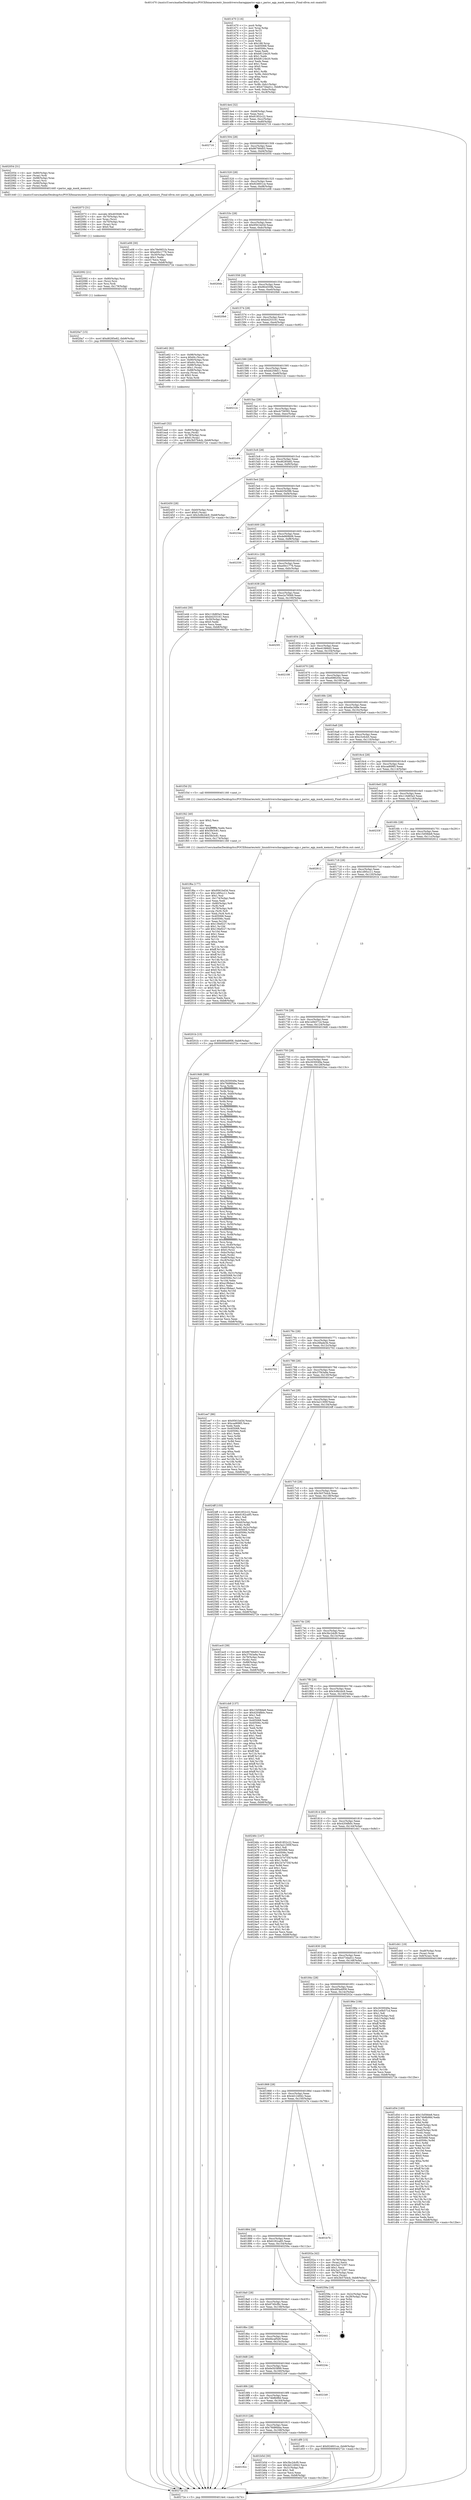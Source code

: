 digraph "0x401470" {
  label = "0x401470 (/mnt/c/Users/mathe/Desktop/tcc/POCII/binaries/extr_linuxdriverscharagpparisc-agp.c_parisc_agp_mask_memory_Final-ollvm.out::main(0))"
  labelloc = "t"
  node[shape=record]

  Entry [label="",width=0.3,height=0.3,shape=circle,fillcolor=black,style=filled]
  "0x4014e4" [label="{
     0x4014e4 [32]\l
     | [instrs]\l
     &nbsp;&nbsp;0x4014e4 \<+6\>: mov -0xb8(%rbp),%eax\l
     &nbsp;&nbsp;0x4014ea \<+2\>: mov %eax,%ecx\l
     &nbsp;&nbsp;0x4014ec \<+6\>: sub $0x81852c22,%ecx\l
     &nbsp;&nbsp;0x4014f2 \<+6\>: mov %eax,-0xcc(%rbp)\l
     &nbsp;&nbsp;0x4014f8 \<+6\>: mov %ecx,-0xd0(%rbp)\l
     &nbsp;&nbsp;0x4014fe \<+6\>: je 0000000000402716 \<main+0x12a6\>\l
  }"]
  "0x402716" [label="{
     0x402716\l
  }", style=dashed]
  "0x401504" [label="{
     0x401504 [28]\l
     | [instrs]\l
     &nbsp;&nbsp;0x401504 \<+5\>: jmp 0000000000401509 \<main+0x99\>\l
     &nbsp;&nbsp;0x401509 \<+6\>: mov -0xcc(%rbp),%eax\l
     &nbsp;&nbsp;0x40150f \<+5\>: sub $0x86766d03,%eax\l
     &nbsp;&nbsp;0x401514 \<+6\>: mov %eax,-0xd4(%rbp)\l
     &nbsp;&nbsp;0x40151a \<+6\>: je 0000000000402054 \<main+0xbe4\>\l
  }"]
  Exit [label="",width=0.3,height=0.3,shape=circle,fillcolor=black,style=filled,peripheries=2]
  "0x402054" [label="{
     0x402054 [31]\l
     | [instrs]\l
     &nbsp;&nbsp;0x402054 \<+4\>: mov -0x80(%rbp),%rax\l
     &nbsp;&nbsp;0x402058 \<+3\>: mov (%rax),%rdi\l
     &nbsp;&nbsp;0x40205b \<+7\>: mov -0x98(%rbp),%rax\l
     &nbsp;&nbsp;0x402062 \<+3\>: mov (%rax),%rsi\l
     &nbsp;&nbsp;0x402065 \<+7\>: mov -0x90(%rbp),%rax\l
     &nbsp;&nbsp;0x40206c \<+2\>: mov (%rax),%edx\l
     &nbsp;&nbsp;0x40206e \<+5\>: call 0000000000401440 \<parisc_agp_mask_memory\>\l
     | [calls]\l
     &nbsp;&nbsp;0x401440 \{1\} (/mnt/c/Users/mathe/Desktop/tcc/POCII/binaries/extr_linuxdriverscharagpparisc-agp.c_parisc_agp_mask_memory_Final-ollvm.out::parisc_agp_mask_memory)\l
  }"]
  "0x401520" [label="{
     0x401520 [28]\l
     | [instrs]\l
     &nbsp;&nbsp;0x401520 \<+5\>: jmp 0000000000401525 \<main+0xb5\>\l
     &nbsp;&nbsp;0x401525 \<+6\>: mov -0xcc(%rbp),%eax\l
     &nbsp;&nbsp;0x40152b \<+5\>: sub $0x924601ce,%eax\l
     &nbsp;&nbsp;0x401530 \<+6\>: mov %eax,-0xd8(%rbp)\l
     &nbsp;&nbsp;0x401536 \<+6\>: je 0000000000401e08 \<main+0x998\>\l
  }"]
  "0x4020a7" [label="{
     0x4020a7 [15]\l
     | [instrs]\l
     &nbsp;&nbsp;0x4020a7 \<+10\>: movl $0xd6285e82,-0xb8(%rbp)\l
     &nbsp;&nbsp;0x4020b1 \<+5\>: jmp 000000000040272e \<main+0x12be\>\l
  }"]
  "0x401e08" [label="{
     0x401e08 [30]\l
     | [instrs]\l
     &nbsp;&nbsp;0x401e08 \<+5\>: mov $0x78e0651b,%eax\l
     &nbsp;&nbsp;0x401e0d \<+5\>: mov $0xe00c1776,%ecx\l
     &nbsp;&nbsp;0x401e12 \<+3\>: mov -0x30(%rbp),%edx\l
     &nbsp;&nbsp;0x401e15 \<+3\>: cmp $0x1,%edx\l
     &nbsp;&nbsp;0x401e18 \<+3\>: cmovl %ecx,%eax\l
     &nbsp;&nbsp;0x401e1b \<+6\>: mov %eax,-0xb8(%rbp)\l
     &nbsp;&nbsp;0x401e21 \<+5\>: jmp 000000000040272e \<main+0x12be\>\l
  }"]
  "0x40153c" [label="{
     0x40153c [28]\l
     | [instrs]\l
     &nbsp;&nbsp;0x40153c \<+5\>: jmp 0000000000401541 \<main+0xd1\>\l
     &nbsp;&nbsp;0x401541 \<+6\>: mov -0xcc(%rbp),%eax\l
     &nbsp;&nbsp;0x401547 \<+5\>: sub $0x9561bd3d,%eax\l
     &nbsp;&nbsp;0x40154c \<+6\>: mov %eax,-0xdc(%rbp)\l
     &nbsp;&nbsp;0x401552 \<+6\>: je 000000000040264b \<main+0x11db\>\l
  }"]
  "0x402092" [label="{
     0x402092 [21]\l
     | [instrs]\l
     &nbsp;&nbsp;0x402092 \<+4\>: mov -0x80(%rbp),%rsi\l
     &nbsp;&nbsp;0x402096 \<+3\>: mov (%rsi),%rsi\l
     &nbsp;&nbsp;0x402099 \<+3\>: mov %rsi,%rdi\l
     &nbsp;&nbsp;0x40209c \<+6\>: mov %eax,-0x178(%rbp)\l
     &nbsp;&nbsp;0x4020a2 \<+5\>: call 0000000000401030 \<free@plt\>\l
     | [calls]\l
     &nbsp;&nbsp;0x401030 \{1\} (unknown)\l
  }"]
  "0x40264b" [label="{
     0x40264b\l
  }", style=dashed]
  "0x401558" [label="{
     0x401558 [28]\l
     | [instrs]\l
     &nbsp;&nbsp;0x401558 \<+5\>: jmp 000000000040155d \<main+0xed\>\l
     &nbsp;&nbsp;0x40155d \<+6\>: mov -0xcc(%rbp),%eax\l
     &nbsp;&nbsp;0x401563 \<+5\>: sub $0x9fcb559b,%eax\l
     &nbsp;&nbsp;0x401568 \<+6\>: mov %eax,-0xe0(%rbp)\l
     &nbsp;&nbsp;0x40156e \<+6\>: je 00000000004020b6 \<main+0xc46\>\l
  }"]
  "0x402073" [label="{
     0x402073 [31]\l
     | [instrs]\l
     &nbsp;&nbsp;0x402073 \<+10\>: movabs $0x4030d6,%rdi\l
     &nbsp;&nbsp;0x40207d \<+4\>: mov -0x70(%rbp),%rsi\l
     &nbsp;&nbsp;0x402081 \<+3\>: mov %rax,(%rsi)\l
     &nbsp;&nbsp;0x402084 \<+4\>: mov -0x70(%rbp),%rax\l
     &nbsp;&nbsp;0x402088 \<+3\>: mov (%rax),%rsi\l
     &nbsp;&nbsp;0x40208b \<+2\>: mov $0x0,%al\l
     &nbsp;&nbsp;0x40208d \<+5\>: call 0000000000401040 \<printf@plt\>\l
     | [calls]\l
     &nbsp;&nbsp;0x401040 \{1\} (unknown)\l
  }"]
  "0x4020b6" [label="{
     0x4020b6\l
  }", style=dashed]
  "0x401574" [label="{
     0x401574 [28]\l
     | [instrs]\l
     &nbsp;&nbsp;0x401574 \<+5\>: jmp 0000000000401579 \<main+0x109\>\l
     &nbsp;&nbsp;0x401579 \<+6\>: mov -0xcc(%rbp),%eax\l
     &nbsp;&nbsp;0x40157f \<+5\>: sub $0xb4253161,%eax\l
     &nbsp;&nbsp;0x401584 \<+6\>: mov %eax,-0xe4(%rbp)\l
     &nbsp;&nbsp;0x40158a \<+6\>: je 0000000000401e62 \<main+0x9f2\>\l
  }"]
  "0x401f6a" [label="{
     0x401f6a [177]\l
     | [instrs]\l
     &nbsp;&nbsp;0x401f6a \<+5\>: mov $0x9561bd3d,%ecx\l
     &nbsp;&nbsp;0x401f6f \<+5\>: mov $0x1d95cc11,%edx\l
     &nbsp;&nbsp;0x401f74 \<+3\>: mov $0x1,%sil\l
     &nbsp;&nbsp;0x401f77 \<+6\>: mov -0x174(%rbp),%edi\l
     &nbsp;&nbsp;0x401f7d \<+3\>: imul %eax,%edi\l
     &nbsp;&nbsp;0x401f80 \<+4\>: mov -0x80(%rbp),%r8\l
     &nbsp;&nbsp;0x401f84 \<+3\>: mov (%r8),%r8\l
     &nbsp;&nbsp;0x401f87 \<+4\>: mov -0x78(%rbp),%r9\l
     &nbsp;&nbsp;0x401f8b \<+3\>: movslq (%r9),%r9\l
     &nbsp;&nbsp;0x401f8e \<+4\>: mov %edi,(%r8,%r9,4)\l
     &nbsp;&nbsp;0x401f92 \<+7\>: mov 0x405068,%eax\l
     &nbsp;&nbsp;0x401f99 \<+7\>: mov 0x40506c,%edi\l
     &nbsp;&nbsp;0x401fa0 \<+3\>: mov %eax,%r10d\l
     &nbsp;&nbsp;0x401fa3 \<+7\>: sub $0x136ef227,%r10d\l
     &nbsp;&nbsp;0x401faa \<+4\>: sub $0x1,%r10d\l
     &nbsp;&nbsp;0x401fae \<+7\>: add $0x136ef227,%r10d\l
     &nbsp;&nbsp;0x401fb5 \<+4\>: imul %r10d,%eax\l
     &nbsp;&nbsp;0x401fb9 \<+3\>: and $0x1,%eax\l
     &nbsp;&nbsp;0x401fbc \<+3\>: cmp $0x0,%eax\l
     &nbsp;&nbsp;0x401fbf \<+4\>: sete %r11b\l
     &nbsp;&nbsp;0x401fc3 \<+3\>: cmp $0xa,%edi\l
     &nbsp;&nbsp;0x401fc6 \<+3\>: setl %bl\l
     &nbsp;&nbsp;0x401fc9 \<+3\>: mov %r11b,%r14b\l
     &nbsp;&nbsp;0x401fcc \<+4\>: xor $0xff,%r14b\l
     &nbsp;&nbsp;0x401fd0 \<+3\>: mov %bl,%r15b\l
     &nbsp;&nbsp;0x401fd3 \<+4\>: xor $0xff,%r15b\l
     &nbsp;&nbsp;0x401fd7 \<+4\>: xor $0x0,%sil\l
     &nbsp;&nbsp;0x401fdb \<+3\>: mov %r14b,%r12b\l
     &nbsp;&nbsp;0x401fde \<+4\>: and $0x0,%r12b\l
     &nbsp;&nbsp;0x401fe2 \<+3\>: and %sil,%r11b\l
     &nbsp;&nbsp;0x401fe5 \<+3\>: mov %r15b,%r13b\l
     &nbsp;&nbsp;0x401fe8 \<+4\>: and $0x0,%r13b\l
     &nbsp;&nbsp;0x401fec \<+3\>: and %sil,%bl\l
     &nbsp;&nbsp;0x401fef \<+3\>: or %r11b,%r12b\l
     &nbsp;&nbsp;0x401ff2 \<+3\>: or %bl,%r13b\l
     &nbsp;&nbsp;0x401ff5 \<+3\>: xor %r13b,%r12b\l
     &nbsp;&nbsp;0x401ff8 \<+3\>: or %r15b,%r14b\l
     &nbsp;&nbsp;0x401ffb \<+4\>: xor $0xff,%r14b\l
     &nbsp;&nbsp;0x401fff \<+4\>: or $0x0,%sil\l
     &nbsp;&nbsp;0x402003 \<+3\>: and %sil,%r14b\l
     &nbsp;&nbsp;0x402006 \<+3\>: or %r14b,%r12b\l
     &nbsp;&nbsp;0x402009 \<+4\>: test $0x1,%r12b\l
     &nbsp;&nbsp;0x40200d \<+3\>: cmovne %edx,%ecx\l
     &nbsp;&nbsp;0x402010 \<+6\>: mov %ecx,-0xb8(%rbp)\l
     &nbsp;&nbsp;0x402016 \<+5\>: jmp 000000000040272e \<main+0x12be\>\l
  }"]
  "0x401e62" [label="{
     0x401e62 [62]\l
     | [instrs]\l
     &nbsp;&nbsp;0x401e62 \<+7\>: mov -0x98(%rbp),%rax\l
     &nbsp;&nbsp;0x401e69 \<+7\>: movq $0x64,(%rax)\l
     &nbsp;&nbsp;0x401e70 \<+7\>: mov -0x90(%rbp),%rax\l
     &nbsp;&nbsp;0x401e77 \<+6\>: movl $0x64,(%rax)\l
     &nbsp;&nbsp;0x401e7d \<+7\>: mov -0x88(%rbp),%rax\l
     &nbsp;&nbsp;0x401e84 \<+6\>: movl $0x1,(%rax)\l
     &nbsp;&nbsp;0x401e8a \<+7\>: mov -0x88(%rbp),%rax\l
     &nbsp;&nbsp;0x401e91 \<+3\>: movslq (%rax),%rax\l
     &nbsp;&nbsp;0x401e94 \<+4\>: shl $0x2,%rax\l
     &nbsp;&nbsp;0x401e98 \<+3\>: mov %rax,%rdi\l
     &nbsp;&nbsp;0x401e9b \<+5\>: call 0000000000401050 \<malloc@plt\>\l
     | [calls]\l
     &nbsp;&nbsp;0x401050 \{1\} (unknown)\l
  }"]
  "0x401590" [label="{
     0x401590 [28]\l
     | [instrs]\l
     &nbsp;&nbsp;0x401590 \<+5\>: jmp 0000000000401595 \<main+0x125\>\l
     &nbsp;&nbsp;0x401595 \<+6\>: mov -0xcc(%rbp),%eax\l
     &nbsp;&nbsp;0x40159b \<+5\>: sub $0xbb258d11,%eax\l
     &nbsp;&nbsp;0x4015a0 \<+6\>: mov %eax,-0xe8(%rbp)\l
     &nbsp;&nbsp;0x4015a6 \<+6\>: je 000000000040212c \<main+0xcbc\>\l
  }"]
  "0x401f42" [label="{
     0x401f42 [40]\l
     | [instrs]\l
     &nbsp;&nbsp;0x401f42 \<+5\>: mov $0x2,%ecx\l
     &nbsp;&nbsp;0x401f47 \<+1\>: cltd\l
     &nbsp;&nbsp;0x401f48 \<+2\>: idiv %ecx\l
     &nbsp;&nbsp;0x401f4a \<+6\>: imul $0xfffffffe,%edx,%ecx\l
     &nbsp;&nbsp;0x401f50 \<+6\>: add $0x5fe3c81,%ecx\l
     &nbsp;&nbsp;0x401f56 \<+3\>: add $0x1,%ecx\l
     &nbsp;&nbsp;0x401f59 \<+6\>: sub $0x5fe3c81,%ecx\l
     &nbsp;&nbsp;0x401f5f \<+6\>: mov %ecx,-0x174(%rbp)\l
     &nbsp;&nbsp;0x401f65 \<+5\>: call 0000000000401160 \<next_i\>\l
     | [calls]\l
     &nbsp;&nbsp;0x401160 \{1\} (/mnt/c/Users/mathe/Desktop/tcc/POCII/binaries/extr_linuxdriverscharagpparisc-agp.c_parisc_agp_mask_memory_Final-ollvm.out::next_i)\l
  }"]
  "0x40212c" [label="{
     0x40212c\l
  }", style=dashed]
  "0x4015ac" [label="{
     0x4015ac [28]\l
     | [instrs]\l
     &nbsp;&nbsp;0x4015ac \<+5\>: jmp 00000000004015b1 \<main+0x141\>\l
     &nbsp;&nbsp;0x4015b1 \<+6\>: mov -0xcc(%rbp),%eax\l
     &nbsp;&nbsp;0x4015b7 \<+5\>: sub $0xcb756592,%eax\l
     &nbsp;&nbsp;0x4015bc \<+6\>: mov %eax,-0xec(%rbp)\l
     &nbsp;&nbsp;0x4015c2 \<+6\>: je 0000000000401c04 \<main+0x794\>\l
  }"]
  "0x401ea0" [label="{
     0x401ea0 [32]\l
     | [instrs]\l
     &nbsp;&nbsp;0x401ea0 \<+4\>: mov -0x80(%rbp),%rdi\l
     &nbsp;&nbsp;0x401ea4 \<+3\>: mov %rax,(%rdi)\l
     &nbsp;&nbsp;0x401ea7 \<+4\>: mov -0x78(%rbp),%rax\l
     &nbsp;&nbsp;0x401eab \<+6\>: movl $0x0,(%rax)\l
     &nbsp;&nbsp;0x401eb1 \<+10\>: movl $0x3b57b4cb,-0xb8(%rbp)\l
     &nbsp;&nbsp;0x401ebb \<+5\>: jmp 000000000040272e \<main+0x12be\>\l
  }"]
  "0x401c04" [label="{
     0x401c04\l
  }", style=dashed]
  "0x4015c8" [label="{
     0x4015c8 [28]\l
     | [instrs]\l
     &nbsp;&nbsp;0x4015c8 \<+5\>: jmp 00000000004015cd \<main+0x15d\>\l
     &nbsp;&nbsp;0x4015cd \<+6\>: mov -0xcc(%rbp),%eax\l
     &nbsp;&nbsp;0x4015d3 \<+5\>: sub $0xd6285e82,%eax\l
     &nbsp;&nbsp;0x4015d8 \<+6\>: mov %eax,-0xf0(%rbp)\l
     &nbsp;&nbsp;0x4015de \<+6\>: je 0000000000402450 \<main+0xfe0\>\l
  }"]
  "0x401d54" [label="{
     0x401d54 [165]\l
     | [instrs]\l
     &nbsp;&nbsp;0x401d54 \<+5\>: mov $0x15d58de8,%ecx\l
     &nbsp;&nbsp;0x401d59 \<+5\>: mov $0x74b8b98d,%edx\l
     &nbsp;&nbsp;0x401d5e \<+3\>: mov $0x1,%sil\l
     &nbsp;&nbsp;0x401d61 \<+3\>: xor %r8d,%r8d\l
     &nbsp;&nbsp;0x401d64 \<+7\>: mov -0xa0(%rbp),%rdi\l
     &nbsp;&nbsp;0x401d6b \<+2\>: mov %eax,(%rdi)\l
     &nbsp;&nbsp;0x401d6d \<+7\>: mov -0xa0(%rbp),%rdi\l
     &nbsp;&nbsp;0x401d74 \<+2\>: mov (%rdi),%eax\l
     &nbsp;&nbsp;0x401d76 \<+3\>: mov %eax,-0x30(%rbp)\l
     &nbsp;&nbsp;0x401d79 \<+7\>: mov 0x405068,%eax\l
     &nbsp;&nbsp;0x401d80 \<+8\>: mov 0x40506c,%r9d\l
     &nbsp;&nbsp;0x401d88 \<+4\>: sub $0x1,%r8d\l
     &nbsp;&nbsp;0x401d8c \<+3\>: mov %eax,%r10d\l
     &nbsp;&nbsp;0x401d8f \<+3\>: add %r8d,%r10d\l
     &nbsp;&nbsp;0x401d92 \<+4\>: imul %r10d,%eax\l
     &nbsp;&nbsp;0x401d96 \<+3\>: and $0x1,%eax\l
     &nbsp;&nbsp;0x401d99 \<+3\>: cmp $0x0,%eax\l
     &nbsp;&nbsp;0x401d9c \<+4\>: sete %r11b\l
     &nbsp;&nbsp;0x401da0 \<+4\>: cmp $0xa,%r9d\l
     &nbsp;&nbsp;0x401da4 \<+3\>: setl %bl\l
     &nbsp;&nbsp;0x401da7 \<+3\>: mov %r11b,%r14b\l
     &nbsp;&nbsp;0x401daa \<+4\>: xor $0xff,%r14b\l
     &nbsp;&nbsp;0x401dae \<+3\>: mov %bl,%r15b\l
     &nbsp;&nbsp;0x401db1 \<+4\>: xor $0xff,%r15b\l
     &nbsp;&nbsp;0x401db5 \<+4\>: xor $0x1,%sil\l
     &nbsp;&nbsp;0x401db9 \<+3\>: mov %r14b,%r12b\l
     &nbsp;&nbsp;0x401dbc \<+4\>: and $0xff,%r12b\l
     &nbsp;&nbsp;0x401dc0 \<+3\>: and %sil,%r11b\l
     &nbsp;&nbsp;0x401dc3 \<+3\>: mov %r15b,%r13b\l
     &nbsp;&nbsp;0x401dc6 \<+4\>: and $0xff,%r13b\l
     &nbsp;&nbsp;0x401dca \<+3\>: and %sil,%bl\l
     &nbsp;&nbsp;0x401dcd \<+3\>: or %r11b,%r12b\l
     &nbsp;&nbsp;0x401dd0 \<+3\>: or %bl,%r13b\l
     &nbsp;&nbsp;0x401dd3 \<+3\>: xor %r13b,%r12b\l
     &nbsp;&nbsp;0x401dd6 \<+3\>: or %r15b,%r14b\l
     &nbsp;&nbsp;0x401dd9 \<+4\>: xor $0xff,%r14b\l
     &nbsp;&nbsp;0x401ddd \<+4\>: or $0x1,%sil\l
     &nbsp;&nbsp;0x401de1 \<+3\>: and %sil,%r14b\l
     &nbsp;&nbsp;0x401de4 \<+3\>: or %r14b,%r12b\l
     &nbsp;&nbsp;0x401de7 \<+4\>: test $0x1,%r12b\l
     &nbsp;&nbsp;0x401deb \<+3\>: cmovne %edx,%ecx\l
     &nbsp;&nbsp;0x401dee \<+6\>: mov %ecx,-0xb8(%rbp)\l
     &nbsp;&nbsp;0x401df4 \<+5\>: jmp 000000000040272e \<main+0x12be\>\l
  }"]
  "0x402450" [label="{
     0x402450 [28]\l
     | [instrs]\l
     &nbsp;&nbsp;0x402450 \<+7\>: mov -0xb0(%rbp),%rax\l
     &nbsp;&nbsp;0x402457 \<+6\>: movl $0x0,(%rax)\l
     &nbsp;&nbsp;0x40245d \<+10\>: movl $0x3c8b2dc9,-0xb8(%rbp)\l
     &nbsp;&nbsp;0x402467 \<+5\>: jmp 000000000040272e \<main+0x12be\>\l
  }"]
  "0x4015e4" [label="{
     0x4015e4 [28]\l
     | [instrs]\l
     &nbsp;&nbsp;0x4015e4 \<+5\>: jmp 00000000004015e9 \<main+0x179\>\l
     &nbsp;&nbsp;0x4015e9 \<+6\>: mov -0xcc(%rbp),%eax\l
     &nbsp;&nbsp;0x4015ef \<+5\>: sub $0xdd25b596,%eax\l
     &nbsp;&nbsp;0x4015f4 \<+6\>: mov %eax,-0xf4(%rbp)\l
     &nbsp;&nbsp;0x4015fa \<+6\>: je 000000000040234e \<main+0xede\>\l
  }"]
  "0x40192c" [label="{
     0x40192c\l
  }", style=dashed]
  "0x40234e" [label="{
     0x40234e\l
  }", style=dashed]
  "0x401600" [label="{
     0x401600 [28]\l
     | [instrs]\l
     &nbsp;&nbsp;0x401600 \<+5\>: jmp 0000000000401605 \<main+0x195\>\l
     &nbsp;&nbsp;0x401605 \<+6\>: mov -0xcc(%rbp),%eax\l
     &nbsp;&nbsp;0x40160b \<+5\>: sub $0xde869b06,%eax\l
     &nbsp;&nbsp;0x401610 \<+6\>: mov %eax,-0xf8(%rbp)\l
     &nbsp;&nbsp;0x401616 \<+6\>: je 0000000000402330 \<main+0xec0\>\l
  }"]
  "0x401b5d" [label="{
     0x401b5d [30]\l
     | [instrs]\l
     &nbsp;&nbsp;0x401b5d \<+5\>: mov $0x3bc2dcf0,%eax\l
     &nbsp;&nbsp;0x401b62 \<+5\>: mov $0x4d124942,%ecx\l
     &nbsp;&nbsp;0x401b67 \<+3\>: mov -0x31(%rbp),%dl\l
     &nbsp;&nbsp;0x401b6a \<+3\>: test $0x1,%dl\l
     &nbsp;&nbsp;0x401b6d \<+3\>: cmovne %ecx,%eax\l
     &nbsp;&nbsp;0x401b70 \<+6\>: mov %eax,-0xb8(%rbp)\l
     &nbsp;&nbsp;0x401b76 \<+5\>: jmp 000000000040272e \<main+0x12be\>\l
  }"]
  "0x402330" [label="{
     0x402330\l
  }", style=dashed]
  "0x40161c" [label="{
     0x40161c [28]\l
     | [instrs]\l
     &nbsp;&nbsp;0x40161c \<+5\>: jmp 0000000000401621 \<main+0x1b1\>\l
     &nbsp;&nbsp;0x401621 \<+6\>: mov -0xcc(%rbp),%eax\l
     &nbsp;&nbsp;0x401627 \<+5\>: sub $0xe00c1776,%eax\l
     &nbsp;&nbsp;0x40162c \<+6\>: mov %eax,-0xfc(%rbp)\l
     &nbsp;&nbsp;0x401632 \<+6\>: je 0000000000401e44 \<main+0x9d4\>\l
  }"]
  "0x401910" [label="{
     0x401910 [28]\l
     | [instrs]\l
     &nbsp;&nbsp;0x401910 \<+5\>: jmp 0000000000401915 \<main+0x4a5\>\l
     &nbsp;&nbsp;0x401915 \<+6\>: mov -0xcc(%rbp),%eax\l
     &nbsp;&nbsp;0x40191b \<+5\>: sub $0x78d86bba,%eax\l
     &nbsp;&nbsp;0x401920 \<+6\>: mov %eax,-0x168(%rbp)\l
     &nbsp;&nbsp;0x401926 \<+6\>: je 0000000000401b5d \<main+0x6ed\>\l
  }"]
  "0x401e44" [label="{
     0x401e44 [30]\l
     | [instrs]\l
     &nbsp;&nbsp;0x401e44 \<+5\>: mov $0x116d65a3,%eax\l
     &nbsp;&nbsp;0x401e49 \<+5\>: mov $0xb4253161,%ecx\l
     &nbsp;&nbsp;0x401e4e \<+3\>: mov -0x30(%rbp),%edx\l
     &nbsp;&nbsp;0x401e51 \<+3\>: cmp $0x0,%edx\l
     &nbsp;&nbsp;0x401e54 \<+3\>: cmove %ecx,%eax\l
     &nbsp;&nbsp;0x401e57 \<+6\>: mov %eax,-0xb8(%rbp)\l
     &nbsp;&nbsp;0x401e5d \<+5\>: jmp 000000000040272e \<main+0x12be\>\l
  }"]
  "0x401638" [label="{
     0x401638 [28]\l
     | [instrs]\l
     &nbsp;&nbsp;0x401638 \<+5\>: jmp 000000000040163d \<main+0x1cd\>\l
     &nbsp;&nbsp;0x40163d \<+6\>: mov -0xcc(%rbp),%eax\l
     &nbsp;&nbsp;0x401643 \<+5\>: sub $0xe2a79569,%eax\l
     &nbsp;&nbsp;0x401648 \<+6\>: mov %eax,-0x100(%rbp)\l
     &nbsp;&nbsp;0x40164e \<+6\>: je 00000000004025f1 \<main+0x1181\>\l
  }"]
  "0x401df9" [label="{
     0x401df9 [15]\l
     | [instrs]\l
     &nbsp;&nbsp;0x401df9 \<+10\>: movl $0x924601ce,-0xb8(%rbp)\l
     &nbsp;&nbsp;0x401e03 \<+5\>: jmp 000000000040272e \<main+0x12be\>\l
  }"]
  "0x4025f1" [label="{
     0x4025f1\l
  }", style=dashed]
  "0x401654" [label="{
     0x401654 [28]\l
     | [instrs]\l
     &nbsp;&nbsp;0x401654 \<+5\>: jmp 0000000000401659 \<main+0x1e9\>\l
     &nbsp;&nbsp;0x401659 \<+6\>: mov -0xcc(%rbp),%eax\l
     &nbsp;&nbsp;0x40165f \<+5\>: sub $0xe41866d2,%eax\l
     &nbsp;&nbsp;0x401664 \<+6\>: mov %eax,-0x104(%rbp)\l
     &nbsp;&nbsp;0x40166a \<+6\>: je 0000000000402108 \<main+0xc98\>\l
  }"]
  "0x4018f4" [label="{
     0x4018f4 [28]\l
     | [instrs]\l
     &nbsp;&nbsp;0x4018f4 \<+5\>: jmp 00000000004018f9 \<main+0x489\>\l
     &nbsp;&nbsp;0x4018f9 \<+6\>: mov -0xcc(%rbp),%eax\l
     &nbsp;&nbsp;0x4018ff \<+5\>: sub $0x74b8b98d,%eax\l
     &nbsp;&nbsp;0x401904 \<+6\>: mov %eax,-0x164(%rbp)\l
     &nbsp;&nbsp;0x40190a \<+6\>: je 0000000000401df9 \<main+0x989\>\l
  }"]
  "0x402108" [label="{
     0x402108\l
  }", style=dashed]
  "0x401670" [label="{
     0x401670 [28]\l
     | [instrs]\l
     &nbsp;&nbsp;0x401670 \<+5\>: jmp 0000000000401675 \<main+0x205\>\l
     &nbsp;&nbsp;0x401675 \<+6\>: mov -0xcc(%rbp),%eax\l
     &nbsp;&nbsp;0x40167b \<+5\>: sub $0xe688204c,%eax\l
     &nbsp;&nbsp;0x401680 \<+6\>: mov %eax,-0x108(%rbp)\l
     &nbsp;&nbsp;0x401686 \<+6\>: je 0000000000401ca9 \<main+0x839\>\l
  }"]
  "0x4021b9" [label="{
     0x4021b9\l
  }", style=dashed]
  "0x401ca9" [label="{
     0x401ca9\l
  }", style=dashed]
  "0x40168c" [label="{
     0x40168c [28]\l
     | [instrs]\l
     &nbsp;&nbsp;0x40168c \<+5\>: jmp 0000000000401691 \<main+0x221\>\l
     &nbsp;&nbsp;0x401691 \<+6\>: mov -0xcc(%rbp),%eax\l
     &nbsp;&nbsp;0x401697 \<+5\>: sub $0xefac3d9e,%eax\l
     &nbsp;&nbsp;0x40169c \<+6\>: mov %eax,-0x10c(%rbp)\l
     &nbsp;&nbsp;0x4016a2 \<+6\>: je 00000000004026a6 \<main+0x1236\>\l
  }"]
  "0x4018d8" [label="{
     0x4018d8 [28]\l
     | [instrs]\l
     &nbsp;&nbsp;0x4018d8 \<+5\>: jmp 00000000004018dd \<main+0x46d\>\l
     &nbsp;&nbsp;0x4018dd \<+6\>: mov -0xcc(%rbp),%eax\l
     &nbsp;&nbsp;0x4018e3 \<+5\>: sub $0x6e503899,%eax\l
     &nbsp;&nbsp;0x4018e8 \<+6\>: mov %eax,-0x160(%rbp)\l
     &nbsp;&nbsp;0x4018ee \<+6\>: je 00000000004021b9 \<main+0xd49\>\l
  }"]
  "0x4026a6" [label="{
     0x4026a6\l
  }", style=dashed]
  "0x4016a8" [label="{
     0x4016a8 [28]\l
     | [instrs]\l
     &nbsp;&nbsp;0x4016a8 \<+5\>: jmp 00000000004016ad \<main+0x23d\>\l
     &nbsp;&nbsp;0x4016ad \<+6\>: mov -0xcc(%rbp),%eax\l
     &nbsp;&nbsp;0x4016b3 \<+5\>: sub $0x23c6cb5,%eax\l
     &nbsp;&nbsp;0x4016b8 \<+6\>: mov %eax,-0x110(%rbp)\l
     &nbsp;&nbsp;0x4016be \<+6\>: je 00000000004023e1 \<main+0xf71\>\l
  }"]
  "0x40224c" [label="{
     0x40224c\l
  }", style=dashed]
  "0x4023e1" [label="{
     0x4023e1\l
  }", style=dashed]
  "0x4016c4" [label="{
     0x4016c4 [28]\l
     | [instrs]\l
     &nbsp;&nbsp;0x4016c4 \<+5\>: jmp 00000000004016c9 \<main+0x259\>\l
     &nbsp;&nbsp;0x4016c9 \<+6\>: mov -0xcc(%rbp),%eax\l
     &nbsp;&nbsp;0x4016cf \<+5\>: sub $0xcad6985,%eax\l
     &nbsp;&nbsp;0x4016d4 \<+6\>: mov %eax,-0x114(%rbp)\l
     &nbsp;&nbsp;0x4016da \<+6\>: je 0000000000401f3d \<main+0xacd\>\l
  }"]
  "0x4018bc" [label="{
     0x4018bc [28]\l
     | [instrs]\l
     &nbsp;&nbsp;0x4018bc \<+5\>: jmp 00000000004018c1 \<main+0x451\>\l
     &nbsp;&nbsp;0x4018c1 \<+6\>: mov -0xcc(%rbp),%eax\l
     &nbsp;&nbsp;0x4018c7 \<+5\>: sub $0x6bcaf5e9,%eax\l
     &nbsp;&nbsp;0x4018cc \<+6\>: mov %eax,-0x15c(%rbp)\l
     &nbsp;&nbsp;0x4018d2 \<+6\>: je 000000000040224c \<main+0xddc\>\l
  }"]
  "0x401f3d" [label="{
     0x401f3d [5]\l
     | [instrs]\l
     &nbsp;&nbsp;0x401f3d \<+5\>: call 0000000000401160 \<next_i\>\l
     | [calls]\l
     &nbsp;&nbsp;0x401160 \{1\} (/mnt/c/Users/mathe/Desktop/tcc/POCII/binaries/extr_linuxdriverscharagpparisc-agp.c_parisc_agp_mask_memory_Final-ollvm.out::next_i)\l
  }"]
  "0x4016e0" [label="{
     0x4016e0 [28]\l
     | [instrs]\l
     &nbsp;&nbsp;0x4016e0 \<+5\>: jmp 00000000004016e5 \<main+0x275\>\l
     &nbsp;&nbsp;0x4016e5 \<+6\>: mov -0xcc(%rbp),%eax\l
     &nbsp;&nbsp;0x4016eb \<+5\>: sub $0x116d65a3,%eax\l
     &nbsp;&nbsp;0x4016f0 \<+6\>: mov %eax,-0x118(%rbp)\l
     &nbsp;&nbsp;0x4016f6 \<+6\>: je 000000000040233f \<main+0xecf\>\l
  }"]
  "0x402441" [label="{
     0x402441\l
  }", style=dashed]
  "0x40233f" [label="{
     0x40233f\l
  }", style=dashed]
  "0x4016fc" [label="{
     0x4016fc [28]\l
     | [instrs]\l
     &nbsp;&nbsp;0x4016fc \<+5\>: jmp 0000000000401701 \<main+0x291\>\l
     &nbsp;&nbsp;0x401701 \<+6\>: mov -0xcc(%rbp),%eax\l
     &nbsp;&nbsp;0x401707 \<+5\>: sub $0x15d58de8,%eax\l
     &nbsp;&nbsp;0x40170c \<+6\>: mov %eax,-0x11c(%rbp)\l
     &nbsp;&nbsp;0x401712 \<+6\>: je 0000000000402612 \<main+0x11a2\>\l
  }"]
  "0x4018a0" [label="{
     0x4018a0 [28]\l
     | [instrs]\l
     &nbsp;&nbsp;0x4018a0 \<+5\>: jmp 00000000004018a5 \<main+0x435\>\l
     &nbsp;&nbsp;0x4018a5 \<+6\>: mov -0xcc(%rbp),%eax\l
     &nbsp;&nbsp;0x4018ab \<+5\>: sub $0x67d0cf9c,%eax\l
     &nbsp;&nbsp;0x4018b0 \<+6\>: mov %eax,-0x158(%rbp)\l
     &nbsp;&nbsp;0x4018b6 \<+6\>: je 0000000000402441 \<main+0xfd1\>\l
  }"]
  "0x402612" [label="{
     0x402612\l
  }", style=dashed]
  "0x401718" [label="{
     0x401718 [28]\l
     | [instrs]\l
     &nbsp;&nbsp;0x401718 \<+5\>: jmp 000000000040171d \<main+0x2ad\>\l
     &nbsp;&nbsp;0x40171d \<+6\>: mov -0xcc(%rbp),%eax\l
     &nbsp;&nbsp;0x401723 \<+5\>: sub $0x1d95cc11,%eax\l
     &nbsp;&nbsp;0x401728 \<+6\>: mov %eax,-0x120(%rbp)\l
     &nbsp;&nbsp;0x40172e \<+6\>: je 000000000040201b \<main+0xbab\>\l
  }"]
  "0x40259a" [label="{
     0x40259a [18]\l
     | [instrs]\l
     &nbsp;&nbsp;0x40259a \<+3\>: mov -0x2c(%rbp),%eax\l
     &nbsp;&nbsp;0x40259d \<+4\>: lea -0x28(%rbp),%rsp\l
     &nbsp;&nbsp;0x4025a1 \<+1\>: pop %rbx\l
     &nbsp;&nbsp;0x4025a2 \<+2\>: pop %r12\l
     &nbsp;&nbsp;0x4025a4 \<+2\>: pop %r13\l
     &nbsp;&nbsp;0x4025a6 \<+2\>: pop %r14\l
     &nbsp;&nbsp;0x4025a8 \<+2\>: pop %r15\l
     &nbsp;&nbsp;0x4025aa \<+1\>: pop %rbp\l
     &nbsp;&nbsp;0x4025ab \<+1\>: ret\l
  }"]
  "0x40201b" [label="{
     0x40201b [15]\l
     | [instrs]\l
     &nbsp;&nbsp;0x40201b \<+10\>: movl $0x495a4958,-0xb8(%rbp)\l
     &nbsp;&nbsp;0x402025 \<+5\>: jmp 000000000040272e \<main+0x12be\>\l
  }"]
  "0x401734" [label="{
     0x401734 [28]\l
     | [instrs]\l
     &nbsp;&nbsp;0x401734 \<+5\>: jmp 0000000000401739 \<main+0x2c9\>\l
     &nbsp;&nbsp;0x401739 \<+6\>: mov -0xcc(%rbp),%eax\l
     &nbsp;&nbsp;0x40173f \<+5\>: sub $0x1e0b571d,%eax\l
     &nbsp;&nbsp;0x401744 \<+6\>: mov %eax,-0x124(%rbp)\l
     &nbsp;&nbsp;0x40174a \<+6\>: je 00000000004019d8 \<main+0x568\>\l
  }"]
  "0x401884" [label="{
     0x401884 [28]\l
     | [instrs]\l
     &nbsp;&nbsp;0x401884 \<+5\>: jmp 0000000000401889 \<main+0x419\>\l
     &nbsp;&nbsp;0x401889 \<+6\>: mov -0xcc(%rbp),%eax\l
     &nbsp;&nbsp;0x40188f \<+5\>: sub $0x6182ca85,%eax\l
     &nbsp;&nbsp;0x401894 \<+6\>: mov %eax,-0x154(%rbp)\l
     &nbsp;&nbsp;0x40189a \<+6\>: je 000000000040259a \<main+0x112a\>\l
  }"]
  "0x4019d8" [label="{
     0x4019d8 [389]\l
     | [instrs]\l
     &nbsp;&nbsp;0x4019d8 \<+5\>: mov $0x2630049a,%eax\l
     &nbsp;&nbsp;0x4019dd \<+5\>: mov $0x78d86bba,%ecx\l
     &nbsp;&nbsp;0x4019e2 \<+3\>: mov %rsp,%rdx\l
     &nbsp;&nbsp;0x4019e5 \<+4\>: add $0xfffffffffffffff0,%rdx\l
     &nbsp;&nbsp;0x4019e9 \<+3\>: mov %rdx,%rsp\l
     &nbsp;&nbsp;0x4019ec \<+7\>: mov %rdx,-0xb0(%rbp)\l
     &nbsp;&nbsp;0x4019f3 \<+3\>: mov %rsp,%rdx\l
     &nbsp;&nbsp;0x4019f6 \<+4\>: add $0xfffffffffffffff0,%rdx\l
     &nbsp;&nbsp;0x4019fa \<+3\>: mov %rdx,%rsp\l
     &nbsp;&nbsp;0x4019fd \<+3\>: mov %rsp,%rsi\l
     &nbsp;&nbsp;0x401a00 \<+4\>: add $0xfffffffffffffff0,%rsi\l
     &nbsp;&nbsp;0x401a04 \<+3\>: mov %rsi,%rsp\l
     &nbsp;&nbsp;0x401a07 \<+7\>: mov %rsi,-0xa8(%rbp)\l
     &nbsp;&nbsp;0x401a0e \<+3\>: mov %rsp,%rsi\l
     &nbsp;&nbsp;0x401a11 \<+4\>: add $0xfffffffffffffff0,%rsi\l
     &nbsp;&nbsp;0x401a15 \<+3\>: mov %rsi,%rsp\l
     &nbsp;&nbsp;0x401a18 \<+7\>: mov %rsi,-0xa0(%rbp)\l
     &nbsp;&nbsp;0x401a1f \<+3\>: mov %rsp,%rsi\l
     &nbsp;&nbsp;0x401a22 \<+4\>: add $0xfffffffffffffff0,%rsi\l
     &nbsp;&nbsp;0x401a26 \<+3\>: mov %rsi,%rsp\l
     &nbsp;&nbsp;0x401a29 \<+7\>: mov %rsi,-0x98(%rbp)\l
     &nbsp;&nbsp;0x401a30 \<+3\>: mov %rsp,%rsi\l
     &nbsp;&nbsp;0x401a33 \<+4\>: add $0xfffffffffffffff0,%rsi\l
     &nbsp;&nbsp;0x401a37 \<+3\>: mov %rsi,%rsp\l
     &nbsp;&nbsp;0x401a3a \<+7\>: mov %rsi,-0x90(%rbp)\l
     &nbsp;&nbsp;0x401a41 \<+3\>: mov %rsp,%rsi\l
     &nbsp;&nbsp;0x401a44 \<+4\>: add $0xfffffffffffffff0,%rsi\l
     &nbsp;&nbsp;0x401a48 \<+3\>: mov %rsi,%rsp\l
     &nbsp;&nbsp;0x401a4b \<+7\>: mov %rsi,-0x88(%rbp)\l
     &nbsp;&nbsp;0x401a52 \<+3\>: mov %rsp,%rsi\l
     &nbsp;&nbsp;0x401a55 \<+4\>: add $0xfffffffffffffff0,%rsi\l
     &nbsp;&nbsp;0x401a59 \<+3\>: mov %rsi,%rsp\l
     &nbsp;&nbsp;0x401a5c \<+4\>: mov %rsi,-0x80(%rbp)\l
     &nbsp;&nbsp;0x401a60 \<+3\>: mov %rsp,%rsi\l
     &nbsp;&nbsp;0x401a63 \<+4\>: add $0xfffffffffffffff0,%rsi\l
     &nbsp;&nbsp;0x401a67 \<+3\>: mov %rsi,%rsp\l
     &nbsp;&nbsp;0x401a6a \<+4\>: mov %rsi,-0x78(%rbp)\l
     &nbsp;&nbsp;0x401a6e \<+3\>: mov %rsp,%rsi\l
     &nbsp;&nbsp;0x401a71 \<+4\>: add $0xfffffffffffffff0,%rsi\l
     &nbsp;&nbsp;0x401a75 \<+3\>: mov %rsi,%rsp\l
     &nbsp;&nbsp;0x401a78 \<+4\>: mov %rsi,-0x70(%rbp)\l
     &nbsp;&nbsp;0x401a7c \<+3\>: mov %rsp,%rsi\l
     &nbsp;&nbsp;0x401a7f \<+4\>: add $0xfffffffffffffff0,%rsi\l
     &nbsp;&nbsp;0x401a83 \<+3\>: mov %rsi,%rsp\l
     &nbsp;&nbsp;0x401a86 \<+4\>: mov %rsi,-0x68(%rbp)\l
     &nbsp;&nbsp;0x401a8a \<+3\>: mov %rsp,%rsi\l
     &nbsp;&nbsp;0x401a8d \<+4\>: add $0xfffffffffffffff0,%rsi\l
     &nbsp;&nbsp;0x401a91 \<+3\>: mov %rsi,%rsp\l
     &nbsp;&nbsp;0x401a94 \<+4\>: mov %rsi,-0x60(%rbp)\l
     &nbsp;&nbsp;0x401a98 \<+3\>: mov %rsp,%rsi\l
     &nbsp;&nbsp;0x401a9b \<+4\>: add $0xfffffffffffffff0,%rsi\l
     &nbsp;&nbsp;0x401a9f \<+3\>: mov %rsi,%rsp\l
     &nbsp;&nbsp;0x401aa2 \<+4\>: mov %rsi,-0x58(%rbp)\l
     &nbsp;&nbsp;0x401aa6 \<+3\>: mov %rsp,%rsi\l
     &nbsp;&nbsp;0x401aa9 \<+4\>: add $0xfffffffffffffff0,%rsi\l
     &nbsp;&nbsp;0x401aad \<+3\>: mov %rsi,%rsp\l
     &nbsp;&nbsp;0x401ab0 \<+4\>: mov %rsi,-0x50(%rbp)\l
     &nbsp;&nbsp;0x401ab4 \<+3\>: mov %rsp,%rsi\l
     &nbsp;&nbsp;0x401ab7 \<+4\>: add $0xfffffffffffffff0,%rsi\l
     &nbsp;&nbsp;0x401abb \<+3\>: mov %rsi,%rsp\l
     &nbsp;&nbsp;0x401abe \<+4\>: mov %rsi,-0x48(%rbp)\l
     &nbsp;&nbsp;0x401ac2 \<+3\>: mov %rsp,%rsi\l
     &nbsp;&nbsp;0x401ac5 \<+4\>: add $0xfffffffffffffff0,%rsi\l
     &nbsp;&nbsp;0x401ac9 \<+3\>: mov %rsi,%rsp\l
     &nbsp;&nbsp;0x401acc \<+4\>: mov %rsi,-0x40(%rbp)\l
     &nbsp;&nbsp;0x401ad0 \<+7\>: mov -0xb0(%rbp),%rsi\l
     &nbsp;&nbsp;0x401ad7 \<+6\>: movl $0x0,(%rsi)\l
     &nbsp;&nbsp;0x401add \<+6\>: mov -0xbc(%rbp),%edi\l
     &nbsp;&nbsp;0x401ae3 \<+2\>: mov %edi,(%rdx)\l
     &nbsp;&nbsp;0x401ae5 \<+7\>: mov -0xa8(%rbp),%rsi\l
     &nbsp;&nbsp;0x401aec \<+7\>: mov -0xc8(%rbp),%r8\l
     &nbsp;&nbsp;0x401af3 \<+3\>: mov %r8,(%rsi)\l
     &nbsp;&nbsp;0x401af6 \<+3\>: cmpl $0x2,(%rdx)\l
     &nbsp;&nbsp;0x401af9 \<+4\>: setne %r9b\l
     &nbsp;&nbsp;0x401afd \<+4\>: and $0x1,%r9b\l
     &nbsp;&nbsp;0x401b01 \<+4\>: mov %r9b,-0x31(%rbp)\l
     &nbsp;&nbsp;0x401b05 \<+8\>: mov 0x405068,%r10d\l
     &nbsp;&nbsp;0x401b0d \<+8\>: mov 0x40506c,%r11d\l
     &nbsp;&nbsp;0x401b15 \<+3\>: mov %r10d,%ebx\l
     &nbsp;&nbsp;0x401b18 \<+6\>: sub $0xa1f6daa1,%ebx\l
     &nbsp;&nbsp;0x401b1e \<+3\>: sub $0x1,%ebx\l
     &nbsp;&nbsp;0x401b21 \<+6\>: add $0xa1f6daa1,%ebx\l
     &nbsp;&nbsp;0x401b27 \<+4\>: imul %ebx,%r10d\l
     &nbsp;&nbsp;0x401b2b \<+4\>: and $0x1,%r10d\l
     &nbsp;&nbsp;0x401b2f \<+4\>: cmp $0x0,%r10d\l
     &nbsp;&nbsp;0x401b33 \<+4\>: sete %r9b\l
     &nbsp;&nbsp;0x401b37 \<+4\>: cmp $0xa,%r11d\l
     &nbsp;&nbsp;0x401b3b \<+4\>: setl %r14b\l
     &nbsp;&nbsp;0x401b3f \<+3\>: mov %r9b,%r15b\l
     &nbsp;&nbsp;0x401b42 \<+3\>: and %r14b,%r15b\l
     &nbsp;&nbsp;0x401b45 \<+3\>: xor %r14b,%r9b\l
     &nbsp;&nbsp;0x401b48 \<+3\>: or %r9b,%r15b\l
     &nbsp;&nbsp;0x401b4b \<+4\>: test $0x1,%r15b\l
     &nbsp;&nbsp;0x401b4f \<+3\>: cmovne %ecx,%eax\l
     &nbsp;&nbsp;0x401b52 \<+6\>: mov %eax,-0xb8(%rbp)\l
     &nbsp;&nbsp;0x401b58 \<+5\>: jmp 000000000040272e \<main+0x12be\>\l
  }"]
  "0x401750" [label="{
     0x401750 [28]\l
     | [instrs]\l
     &nbsp;&nbsp;0x401750 \<+5\>: jmp 0000000000401755 \<main+0x2e5\>\l
     &nbsp;&nbsp;0x401755 \<+6\>: mov -0xcc(%rbp),%eax\l
     &nbsp;&nbsp;0x40175b \<+5\>: sub $0x2630049a,%eax\l
     &nbsp;&nbsp;0x401760 \<+6\>: mov %eax,-0x128(%rbp)\l
     &nbsp;&nbsp;0x401766 \<+6\>: je 00000000004025ac \<main+0x113c\>\l
  }"]
  "0x401b7b" [label="{
     0x401b7b\l
  }", style=dashed]
  "0x4025ac" [label="{
     0x4025ac\l
  }", style=dashed]
  "0x40176c" [label="{
     0x40176c [28]\l
     | [instrs]\l
     &nbsp;&nbsp;0x40176c \<+5\>: jmp 0000000000401771 \<main+0x301\>\l
     &nbsp;&nbsp;0x401771 \<+6\>: mov -0xcc(%rbp),%eax\l
     &nbsp;&nbsp;0x401777 \<+5\>: sub $0x26fade3b,%eax\l
     &nbsp;&nbsp;0x40177c \<+6\>: mov %eax,-0x12c(%rbp)\l
     &nbsp;&nbsp;0x401782 \<+6\>: je 0000000000402702 \<main+0x1292\>\l
  }"]
  "0x401868" [label="{
     0x401868 [28]\l
     | [instrs]\l
     &nbsp;&nbsp;0x401868 \<+5\>: jmp 000000000040186d \<main+0x3fd\>\l
     &nbsp;&nbsp;0x40186d \<+6\>: mov -0xcc(%rbp),%eax\l
     &nbsp;&nbsp;0x401873 \<+5\>: sub $0x4d124942,%eax\l
     &nbsp;&nbsp;0x401878 \<+6\>: mov %eax,-0x150(%rbp)\l
     &nbsp;&nbsp;0x40187e \<+6\>: je 0000000000401b7b \<main+0x70b\>\l
  }"]
  "0x402702" [label="{
     0x402702\l
  }", style=dashed]
  "0x401788" [label="{
     0x401788 [28]\l
     | [instrs]\l
     &nbsp;&nbsp;0x401788 \<+5\>: jmp 000000000040178d \<main+0x31d\>\l
     &nbsp;&nbsp;0x40178d \<+6\>: mov -0xcc(%rbp),%eax\l
     &nbsp;&nbsp;0x401793 \<+5\>: sub $0x37f43a9a,%eax\l
     &nbsp;&nbsp;0x401798 \<+6\>: mov %eax,-0x130(%rbp)\l
     &nbsp;&nbsp;0x40179e \<+6\>: je 0000000000401ee7 \<main+0xa77\>\l
  }"]
  "0x40202a" [label="{
     0x40202a [42]\l
     | [instrs]\l
     &nbsp;&nbsp;0x40202a \<+4\>: mov -0x78(%rbp),%rax\l
     &nbsp;&nbsp;0x40202e \<+2\>: mov (%rax),%ecx\l
     &nbsp;&nbsp;0x402030 \<+6\>: add $0x3a272307,%ecx\l
     &nbsp;&nbsp;0x402036 \<+3\>: add $0x1,%ecx\l
     &nbsp;&nbsp;0x402039 \<+6\>: sub $0x3a272307,%ecx\l
     &nbsp;&nbsp;0x40203f \<+4\>: mov -0x78(%rbp),%rax\l
     &nbsp;&nbsp;0x402043 \<+2\>: mov %ecx,(%rax)\l
     &nbsp;&nbsp;0x402045 \<+10\>: movl $0x3b57b4cb,-0xb8(%rbp)\l
     &nbsp;&nbsp;0x40204f \<+5\>: jmp 000000000040272e \<main+0x12be\>\l
  }"]
  "0x401ee7" [label="{
     0x401ee7 [86]\l
     | [instrs]\l
     &nbsp;&nbsp;0x401ee7 \<+5\>: mov $0x9561bd3d,%eax\l
     &nbsp;&nbsp;0x401eec \<+5\>: mov $0xcad6985,%ecx\l
     &nbsp;&nbsp;0x401ef1 \<+2\>: xor %edx,%edx\l
     &nbsp;&nbsp;0x401ef3 \<+7\>: mov 0x405068,%esi\l
     &nbsp;&nbsp;0x401efa \<+7\>: mov 0x40506c,%edi\l
     &nbsp;&nbsp;0x401f01 \<+3\>: sub $0x1,%edx\l
     &nbsp;&nbsp;0x401f04 \<+3\>: mov %esi,%r8d\l
     &nbsp;&nbsp;0x401f07 \<+3\>: add %edx,%r8d\l
     &nbsp;&nbsp;0x401f0a \<+4\>: imul %r8d,%esi\l
     &nbsp;&nbsp;0x401f0e \<+3\>: and $0x1,%esi\l
     &nbsp;&nbsp;0x401f11 \<+3\>: cmp $0x0,%esi\l
     &nbsp;&nbsp;0x401f14 \<+4\>: sete %r9b\l
     &nbsp;&nbsp;0x401f18 \<+3\>: cmp $0xa,%edi\l
     &nbsp;&nbsp;0x401f1b \<+4\>: setl %r10b\l
     &nbsp;&nbsp;0x401f1f \<+3\>: mov %r9b,%r11b\l
     &nbsp;&nbsp;0x401f22 \<+3\>: and %r10b,%r11b\l
     &nbsp;&nbsp;0x401f25 \<+3\>: xor %r10b,%r9b\l
     &nbsp;&nbsp;0x401f28 \<+3\>: or %r9b,%r11b\l
     &nbsp;&nbsp;0x401f2b \<+4\>: test $0x1,%r11b\l
     &nbsp;&nbsp;0x401f2f \<+3\>: cmovne %ecx,%eax\l
     &nbsp;&nbsp;0x401f32 \<+6\>: mov %eax,-0xb8(%rbp)\l
     &nbsp;&nbsp;0x401f38 \<+5\>: jmp 000000000040272e \<main+0x12be\>\l
  }"]
  "0x4017a4" [label="{
     0x4017a4 [28]\l
     | [instrs]\l
     &nbsp;&nbsp;0x4017a4 \<+5\>: jmp 00000000004017a9 \<main+0x339\>\l
     &nbsp;&nbsp;0x4017a9 \<+6\>: mov -0xcc(%rbp),%eax\l
     &nbsp;&nbsp;0x4017af \<+5\>: sub $0x3a21300f,%eax\l
     &nbsp;&nbsp;0x4017b4 \<+6\>: mov %eax,-0x134(%rbp)\l
     &nbsp;&nbsp;0x4017ba \<+6\>: je 00000000004024ff \<main+0x108f\>\l
  }"]
  "0x401470" [label="{
     0x401470 [116]\l
     | [instrs]\l
     &nbsp;&nbsp;0x401470 \<+1\>: push %rbp\l
     &nbsp;&nbsp;0x401471 \<+3\>: mov %rsp,%rbp\l
     &nbsp;&nbsp;0x401474 \<+2\>: push %r15\l
     &nbsp;&nbsp;0x401476 \<+2\>: push %r14\l
     &nbsp;&nbsp;0x401478 \<+2\>: push %r13\l
     &nbsp;&nbsp;0x40147a \<+2\>: push %r12\l
     &nbsp;&nbsp;0x40147c \<+1\>: push %rbx\l
     &nbsp;&nbsp;0x40147d \<+7\>: sub $0x188,%rsp\l
     &nbsp;&nbsp;0x401484 \<+7\>: mov 0x405068,%eax\l
     &nbsp;&nbsp;0x40148b \<+7\>: mov 0x40506c,%ecx\l
     &nbsp;&nbsp;0x401492 \<+2\>: mov %eax,%edx\l
     &nbsp;&nbsp;0x401494 \<+6\>: sub $0xb8124e20,%edx\l
     &nbsp;&nbsp;0x40149a \<+3\>: sub $0x1,%edx\l
     &nbsp;&nbsp;0x40149d \<+6\>: add $0xb8124e20,%edx\l
     &nbsp;&nbsp;0x4014a3 \<+3\>: imul %edx,%eax\l
     &nbsp;&nbsp;0x4014a6 \<+3\>: and $0x1,%eax\l
     &nbsp;&nbsp;0x4014a9 \<+3\>: cmp $0x0,%eax\l
     &nbsp;&nbsp;0x4014ac \<+4\>: sete %r8b\l
     &nbsp;&nbsp;0x4014b0 \<+4\>: and $0x1,%r8b\l
     &nbsp;&nbsp;0x4014b4 \<+7\>: mov %r8b,-0xb2(%rbp)\l
     &nbsp;&nbsp;0x4014bb \<+3\>: cmp $0xa,%ecx\l
     &nbsp;&nbsp;0x4014be \<+4\>: setl %r8b\l
     &nbsp;&nbsp;0x4014c2 \<+4\>: and $0x1,%r8b\l
     &nbsp;&nbsp;0x4014c6 \<+7\>: mov %r8b,-0xb1(%rbp)\l
     &nbsp;&nbsp;0x4014cd \<+10\>: movl $0x473dad1c,-0xb8(%rbp)\l
     &nbsp;&nbsp;0x4014d7 \<+6\>: mov %edi,-0xbc(%rbp)\l
     &nbsp;&nbsp;0x4014dd \<+7\>: mov %rsi,-0xc8(%rbp)\l
  }"]
  "0x4024ff" [label="{
     0x4024ff [155]\l
     | [instrs]\l
     &nbsp;&nbsp;0x4024ff \<+5\>: mov $0x81852c22,%eax\l
     &nbsp;&nbsp;0x402504 \<+5\>: mov $0x6182ca85,%ecx\l
     &nbsp;&nbsp;0x402509 \<+2\>: mov $0x1,%dl\l
     &nbsp;&nbsp;0x40250b \<+2\>: xor %esi,%esi\l
     &nbsp;&nbsp;0x40250d \<+7\>: mov -0xb0(%rbp),%rdi\l
     &nbsp;&nbsp;0x402514 \<+3\>: mov (%rdi),%r8d\l
     &nbsp;&nbsp;0x402517 \<+4\>: mov %r8d,-0x2c(%rbp)\l
     &nbsp;&nbsp;0x40251b \<+8\>: mov 0x405068,%r8d\l
     &nbsp;&nbsp;0x402523 \<+8\>: mov 0x40506c,%r9d\l
     &nbsp;&nbsp;0x40252b \<+3\>: sub $0x1,%esi\l
     &nbsp;&nbsp;0x40252e \<+3\>: mov %r8d,%r10d\l
     &nbsp;&nbsp;0x402531 \<+3\>: add %esi,%r10d\l
     &nbsp;&nbsp;0x402534 \<+4\>: imul %r10d,%r8d\l
     &nbsp;&nbsp;0x402538 \<+4\>: and $0x1,%r8d\l
     &nbsp;&nbsp;0x40253c \<+4\>: cmp $0x0,%r8d\l
     &nbsp;&nbsp;0x402540 \<+4\>: sete %r11b\l
     &nbsp;&nbsp;0x402544 \<+4\>: cmp $0xa,%r9d\l
     &nbsp;&nbsp;0x402548 \<+3\>: setl %bl\l
     &nbsp;&nbsp;0x40254b \<+3\>: mov %r11b,%r14b\l
     &nbsp;&nbsp;0x40254e \<+4\>: xor $0xff,%r14b\l
     &nbsp;&nbsp;0x402552 \<+3\>: mov %bl,%r15b\l
     &nbsp;&nbsp;0x402555 \<+4\>: xor $0xff,%r15b\l
     &nbsp;&nbsp;0x402559 \<+3\>: xor $0x0,%dl\l
     &nbsp;&nbsp;0x40255c \<+3\>: mov %r14b,%r12b\l
     &nbsp;&nbsp;0x40255f \<+4\>: and $0x0,%r12b\l
     &nbsp;&nbsp;0x402563 \<+3\>: and %dl,%r11b\l
     &nbsp;&nbsp;0x402566 \<+3\>: mov %r15b,%r13b\l
     &nbsp;&nbsp;0x402569 \<+4\>: and $0x0,%r13b\l
     &nbsp;&nbsp;0x40256d \<+2\>: and %dl,%bl\l
     &nbsp;&nbsp;0x40256f \<+3\>: or %r11b,%r12b\l
     &nbsp;&nbsp;0x402572 \<+3\>: or %bl,%r13b\l
     &nbsp;&nbsp;0x402575 \<+3\>: xor %r13b,%r12b\l
     &nbsp;&nbsp;0x402578 \<+3\>: or %r15b,%r14b\l
     &nbsp;&nbsp;0x40257b \<+4\>: xor $0xff,%r14b\l
     &nbsp;&nbsp;0x40257f \<+3\>: or $0x0,%dl\l
     &nbsp;&nbsp;0x402582 \<+3\>: and %dl,%r14b\l
     &nbsp;&nbsp;0x402585 \<+3\>: or %r14b,%r12b\l
     &nbsp;&nbsp;0x402588 \<+4\>: test $0x1,%r12b\l
     &nbsp;&nbsp;0x40258c \<+3\>: cmovne %ecx,%eax\l
     &nbsp;&nbsp;0x40258f \<+6\>: mov %eax,-0xb8(%rbp)\l
     &nbsp;&nbsp;0x402595 \<+5\>: jmp 000000000040272e \<main+0x12be\>\l
  }"]
  "0x4017c0" [label="{
     0x4017c0 [28]\l
     | [instrs]\l
     &nbsp;&nbsp;0x4017c0 \<+5\>: jmp 00000000004017c5 \<main+0x355\>\l
     &nbsp;&nbsp;0x4017c5 \<+6\>: mov -0xcc(%rbp),%eax\l
     &nbsp;&nbsp;0x4017cb \<+5\>: sub $0x3b57b4cb,%eax\l
     &nbsp;&nbsp;0x4017d0 \<+6\>: mov %eax,-0x138(%rbp)\l
     &nbsp;&nbsp;0x4017d6 \<+6\>: je 0000000000401ec0 \<main+0xa50\>\l
  }"]
  "0x40272e" [label="{
     0x40272e [5]\l
     | [instrs]\l
     &nbsp;&nbsp;0x40272e \<+5\>: jmp 00000000004014e4 \<main+0x74\>\l
  }"]
  "0x401ec0" [label="{
     0x401ec0 [39]\l
     | [instrs]\l
     &nbsp;&nbsp;0x401ec0 \<+5\>: mov $0x86766d03,%eax\l
     &nbsp;&nbsp;0x401ec5 \<+5\>: mov $0x37f43a9a,%ecx\l
     &nbsp;&nbsp;0x401eca \<+4\>: mov -0x78(%rbp),%rdx\l
     &nbsp;&nbsp;0x401ece \<+2\>: mov (%rdx),%esi\l
     &nbsp;&nbsp;0x401ed0 \<+7\>: mov -0x88(%rbp),%rdx\l
     &nbsp;&nbsp;0x401ed7 \<+2\>: cmp (%rdx),%esi\l
     &nbsp;&nbsp;0x401ed9 \<+3\>: cmovl %ecx,%eax\l
     &nbsp;&nbsp;0x401edc \<+6\>: mov %eax,-0xb8(%rbp)\l
     &nbsp;&nbsp;0x401ee2 \<+5\>: jmp 000000000040272e \<main+0x12be\>\l
  }"]
  "0x4017dc" [label="{
     0x4017dc [28]\l
     | [instrs]\l
     &nbsp;&nbsp;0x4017dc \<+5\>: jmp 00000000004017e1 \<main+0x371\>\l
     &nbsp;&nbsp;0x4017e1 \<+6\>: mov -0xcc(%rbp),%eax\l
     &nbsp;&nbsp;0x4017e7 \<+5\>: sub $0x3bc2dcf0,%eax\l
     &nbsp;&nbsp;0x4017ec \<+6\>: mov %eax,-0x13c(%rbp)\l
     &nbsp;&nbsp;0x4017f2 \<+6\>: je 0000000000401cb8 \<main+0x848\>\l
  }"]
  "0x40184c" [label="{
     0x40184c [28]\l
     | [instrs]\l
     &nbsp;&nbsp;0x40184c \<+5\>: jmp 0000000000401851 \<main+0x3e1\>\l
     &nbsp;&nbsp;0x401851 \<+6\>: mov -0xcc(%rbp),%eax\l
     &nbsp;&nbsp;0x401857 \<+5\>: sub $0x495a4958,%eax\l
     &nbsp;&nbsp;0x40185c \<+6\>: mov %eax,-0x14c(%rbp)\l
     &nbsp;&nbsp;0x401862 \<+6\>: je 000000000040202a \<main+0xbba\>\l
  }"]
  "0x401cb8" [label="{
     0x401cb8 [137]\l
     | [instrs]\l
     &nbsp;&nbsp;0x401cb8 \<+5\>: mov $0x15d58de8,%eax\l
     &nbsp;&nbsp;0x401cbd \<+5\>: mov $0x4204fb0c,%ecx\l
     &nbsp;&nbsp;0x401cc2 \<+2\>: mov $0x1,%dl\l
     &nbsp;&nbsp;0x401cc4 \<+2\>: xor %esi,%esi\l
     &nbsp;&nbsp;0x401cc6 \<+7\>: mov 0x405068,%edi\l
     &nbsp;&nbsp;0x401ccd \<+8\>: mov 0x40506c,%r8d\l
     &nbsp;&nbsp;0x401cd5 \<+3\>: sub $0x1,%esi\l
     &nbsp;&nbsp;0x401cd8 \<+3\>: mov %edi,%r9d\l
     &nbsp;&nbsp;0x401cdb \<+3\>: add %esi,%r9d\l
     &nbsp;&nbsp;0x401cde \<+4\>: imul %r9d,%edi\l
     &nbsp;&nbsp;0x401ce2 \<+3\>: and $0x1,%edi\l
     &nbsp;&nbsp;0x401ce5 \<+3\>: cmp $0x0,%edi\l
     &nbsp;&nbsp;0x401ce8 \<+4\>: sete %r10b\l
     &nbsp;&nbsp;0x401cec \<+4\>: cmp $0xa,%r8d\l
     &nbsp;&nbsp;0x401cf0 \<+4\>: setl %r11b\l
     &nbsp;&nbsp;0x401cf4 \<+3\>: mov %r10b,%bl\l
     &nbsp;&nbsp;0x401cf7 \<+3\>: xor $0xff,%bl\l
     &nbsp;&nbsp;0x401cfa \<+3\>: mov %r11b,%r14b\l
     &nbsp;&nbsp;0x401cfd \<+4\>: xor $0xff,%r14b\l
     &nbsp;&nbsp;0x401d01 \<+3\>: xor $0x1,%dl\l
     &nbsp;&nbsp;0x401d04 \<+3\>: mov %bl,%r15b\l
     &nbsp;&nbsp;0x401d07 \<+4\>: and $0xff,%r15b\l
     &nbsp;&nbsp;0x401d0b \<+3\>: and %dl,%r10b\l
     &nbsp;&nbsp;0x401d0e \<+3\>: mov %r14b,%r12b\l
     &nbsp;&nbsp;0x401d11 \<+4\>: and $0xff,%r12b\l
     &nbsp;&nbsp;0x401d15 \<+3\>: and %dl,%r11b\l
     &nbsp;&nbsp;0x401d18 \<+3\>: or %r10b,%r15b\l
     &nbsp;&nbsp;0x401d1b \<+3\>: or %r11b,%r12b\l
     &nbsp;&nbsp;0x401d1e \<+3\>: xor %r12b,%r15b\l
     &nbsp;&nbsp;0x401d21 \<+3\>: or %r14b,%bl\l
     &nbsp;&nbsp;0x401d24 \<+3\>: xor $0xff,%bl\l
     &nbsp;&nbsp;0x401d27 \<+3\>: or $0x1,%dl\l
     &nbsp;&nbsp;0x401d2a \<+2\>: and %dl,%bl\l
     &nbsp;&nbsp;0x401d2c \<+3\>: or %bl,%r15b\l
     &nbsp;&nbsp;0x401d2f \<+4\>: test $0x1,%r15b\l
     &nbsp;&nbsp;0x401d33 \<+3\>: cmovne %ecx,%eax\l
     &nbsp;&nbsp;0x401d36 \<+6\>: mov %eax,-0xb8(%rbp)\l
     &nbsp;&nbsp;0x401d3c \<+5\>: jmp 000000000040272e \<main+0x12be\>\l
  }"]
  "0x4017f8" [label="{
     0x4017f8 [28]\l
     | [instrs]\l
     &nbsp;&nbsp;0x4017f8 \<+5\>: jmp 00000000004017fd \<main+0x38d\>\l
     &nbsp;&nbsp;0x4017fd \<+6\>: mov -0xcc(%rbp),%eax\l
     &nbsp;&nbsp;0x401803 \<+5\>: sub $0x3c8b2dc9,%eax\l
     &nbsp;&nbsp;0x401808 \<+6\>: mov %eax,-0x140(%rbp)\l
     &nbsp;&nbsp;0x40180e \<+6\>: je 000000000040246c \<main+0xffc\>\l
  }"]
  "0x40196e" [label="{
     0x40196e [106]\l
     | [instrs]\l
     &nbsp;&nbsp;0x40196e \<+5\>: mov $0x2630049a,%eax\l
     &nbsp;&nbsp;0x401973 \<+5\>: mov $0x1e0b571d,%ecx\l
     &nbsp;&nbsp;0x401978 \<+2\>: mov $0x1,%dl\l
     &nbsp;&nbsp;0x40197a \<+7\>: mov -0xb2(%rbp),%sil\l
     &nbsp;&nbsp;0x401981 \<+7\>: mov -0xb1(%rbp),%dil\l
     &nbsp;&nbsp;0x401988 \<+3\>: mov %sil,%r8b\l
     &nbsp;&nbsp;0x40198b \<+4\>: xor $0xff,%r8b\l
     &nbsp;&nbsp;0x40198f \<+3\>: mov %dil,%r9b\l
     &nbsp;&nbsp;0x401992 \<+4\>: xor $0xff,%r9b\l
     &nbsp;&nbsp;0x401996 \<+3\>: xor $0x0,%dl\l
     &nbsp;&nbsp;0x401999 \<+3\>: mov %r8b,%r10b\l
     &nbsp;&nbsp;0x40199c \<+4\>: and $0x0,%r10b\l
     &nbsp;&nbsp;0x4019a0 \<+3\>: and %dl,%sil\l
     &nbsp;&nbsp;0x4019a3 \<+3\>: mov %r9b,%r11b\l
     &nbsp;&nbsp;0x4019a6 \<+4\>: and $0x0,%r11b\l
     &nbsp;&nbsp;0x4019aa \<+3\>: and %dl,%dil\l
     &nbsp;&nbsp;0x4019ad \<+3\>: or %sil,%r10b\l
     &nbsp;&nbsp;0x4019b0 \<+3\>: or %dil,%r11b\l
     &nbsp;&nbsp;0x4019b3 \<+3\>: xor %r11b,%r10b\l
     &nbsp;&nbsp;0x4019b6 \<+3\>: or %r9b,%r8b\l
     &nbsp;&nbsp;0x4019b9 \<+4\>: xor $0xff,%r8b\l
     &nbsp;&nbsp;0x4019bd \<+3\>: or $0x0,%dl\l
     &nbsp;&nbsp;0x4019c0 \<+3\>: and %dl,%r8b\l
     &nbsp;&nbsp;0x4019c3 \<+3\>: or %r8b,%r10b\l
     &nbsp;&nbsp;0x4019c6 \<+4\>: test $0x1,%r10b\l
     &nbsp;&nbsp;0x4019ca \<+3\>: cmovne %ecx,%eax\l
     &nbsp;&nbsp;0x4019cd \<+6\>: mov %eax,-0xb8(%rbp)\l
     &nbsp;&nbsp;0x4019d3 \<+5\>: jmp 000000000040272e \<main+0x12be\>\l
  }"]
  "0x40246c" [label="{
     0x40246c [147]\l
     | [instrs]\l
     &nbsp;&nbsp;0x40246c \<+5\>: mov $0x81852c22,%eax\l
     &nbsp;&nbsp;0x402471 \<+5\>: mov $0x3a21300f,%ecx\l
     &nbsp;&nbsp;0x402476 \<+2\>: mov $0x1,%dl\l
     &nbsp;&nbsp;0x402478 \<+7\>: mov 0x405068,%esi\l
     &nbsp;&nbsp;0x40247f \<+7\>: mov 0x40506c,%edi\l
     &nbsp;&nbsp;0x402486 \<+3\>: mov %esi,%r8d\l
     &nbsp;&nbsp;0x402489 \<+7\>: sub $0x1b7e735f,%r8d\l
     &nbsp;&nbsp;0x402490 \<+4\>: sub $0x1,%r8d\l
     &nbsp;&nbsp;0x402494 \<+7\>: add $0x1b7e735f,%r8d\l
     &nbsp;&nbsp;0x40249b \<+4\>: imul %r8d,%esi\l
     &nbsp;&nbsp;0x40249f \<+3\>: and $0x1,%esi\l
     &nbsp;&nbsp;0x4024a2 \<+3\>: cmp $0x0,%esi\l
     &nbsp;&nbsp;0x4024a5 \<+4\>: sete %r9b\l
     &nbsp;&nbsp;0x4024a9 \<+3\>: cmp $0xa,%edi\l
     &nbsp;&nbsp;0x4024ac \<+4\>: setl %r10b\l
     &nbsp;&nbsp;0x4024b0 \<+3\>: mov %r9b,%r11b\l
     &nbsp;&nbsp;0x4024b3 \<+4\>: xor $0xff,%r11b\l
     &nbsp;&nbsp;0x4024b7 \<+3\>: mov %r10b,%bl\l
     &nbsp;&nbsp;0x4024ba \<+3\>: xor $0xff,%bl\l
     &nbsp;&nbsp;0x4024bd \<+3\>: xor $0x1,%dl\l
     &nbsp;&nbsp;0x4024c0 \<+3\>: mov %r11b,%r14b\l
     &nbsp;&nbsp;0x4024c3 \<+4\>: and $0xff,%r14b\l
     &nbsp;&nbsp;0x4024c7 \<+3\>: and %dl,%r9b\l
     &nbsp;&nbsp;0x4024ca \<+3\>: mov %bl,%r15b\l
     &nbsp;&nbsp;0x4024cd \<+4\>: and $0xff,%r15b\l
     &nbsp;&nbsp;0x4024d1 \<+3\>: and %dl,%r10b\l
     &nbsp;&nbsp;0x4024d4 \<+3\>: or %r9b,%r14b\l
     &nbsp;&nbsp;0x4024d7 \<+3\>: or %r10b,%r15b\l
     &nbsp;&nbsp;0x4024da \<+3\>: xor %r15b,%r14b\l
     &nbsp;&nbsp;0x4024dd \<+3\>: or %bl,%r11b\l
     &nbsp;&nbsp;0x4024e0 \<+4\>: xor $0xff,%r11b\l
     &nbsp;&nbsp;0x4024e4 \<+3\>: or $0x1,%dl\l
     &nbsp;&nbsp;0x4024e7 \<+3\>: and %dl,%r11b\l
     &nbsp;&nbsp;0x4024ea \<+3\>: or %r11b,%r14b\l
     &nbsp;&nbsp;0x4024ed \<+4\>: test $0x1,%r14b\l
     &nbsp;&nbsp;0x4024f1 \<+3\>: cmovne %ecx,%eax\l
     &nbsp;&nbsp;0x4024f4 \<+6\>: mov %eax,-0xb8(%rbp)\l
     &nbsp;&nbsp;0x4024fa \<+5\>: jmp 000000000040272e \<main+0x12be\>\l
  }"]
  "0x401814" [label="{
     0x401814 [28]\l
     | [instrs]\l
     &nbsp;&nbsp;0x401814 \<+5\>: jmp 0000000000401819 \<main+0x3a9\>\l
     &nbsp;&nbsp;0x401819 \<+6\>: mov -0xcc(%rbp),%eax\l
     &nbsp;&nbsp;0x40181f \<+5\>: sub $0x4204fb0c,%eax\l
     &nbsp;&nbsp;0x401824 \<+6\>: mov %eax,-0x144(%rbp)\l
     &nbsp;&nbsp;0x40182a \<+6\>: je 0000000000401d41 \<main+0x8d1\>\l
  }"]
  "0x401830" [label="{
     0x401830 [28]\l
     | [instrs]\l
     &nbsp;&nbsp;0x401830 \<+5\>: jmp 0000000000401835 \<main+0x3c5\>\l
     &nbsp;&nbsp;0x401835 \<+6\>: mov -0xcc(%rbp),%eax\l
     &nbsp;&nbsp;0x40183b \<+5\>: sub $0x473dad1c,%eax\l
     &nbsp;&nbsp;0x401840 \<+6\>: mov %eax,-0x148(%rbp)\l
     &nbsp;&nbsp;0x401846 \<+6\>: je 000000000040196e \<main+0x4fe\>\l
  }"]
  "0x401d41" [label="{
     0x401d41 [19]\l
     | [instrs]\l
     &nbsp;&nbsp;0x401d41 \<+7\>: mov -0xa8(%rbp),%rax\l
     &nbsp;&nbsp;0x401d48 \<+3\>: mov (%rax),%rax\l
     &nbsp;&nbsp;0x401d4b \<+4\>: mov 0x8(%rax),%rdi\l
     &nbsp;&nbsp;0x401d4f \<+5\>: call 0000000000401060 \<atoi@plt\>\l
     | [calls]\l
     &nbsp;&nbsp;0x401060 \{1\} (unknown)\l
  }"]
  Entry -> "0x401470" [label=" 1"]
  "0x4014e4" -> "0x402716" [label=" 0"]
  "0x4014e4" -> "0x401504" [label=" 20"]
  "0x40259a" -> Exit [label=" 1"]
  "0x401504" -> "0x402054" [label=" 1"]
  "0x401504" -> "0x401520" [label=" 19"]
  "0x4024ff" -> "0x40272e" [label=" 1"]
  "0x401520" -> "0x401e08" [label=" 1"]
  "0x401520" -> "0x40153c" [label=" 18"]
  "0x40246c" -> "0x40272e" [label=" 1"]
  "0x40153c" -> "0x40264b" [label=" 0"]
  "0x40153c" -> "0x401558" [label=" 18"]
  "0x402450" -> "0x40272e" [label=" 1"]
  "0x401558" -> "0x4020b6" [label=" 0"]
  "0x401558" -> "0x401574" [label=" 18"]
  "0x4020a7" -> "0x40272e" [label=" 1"]
  "0x401574" -> "0x401e62" [label=" 1"]
  "0x401574" -> "0x401590" [label=" 17"]
  "0x402092" -> "0x4020a7" [label=" 1"]
  "0x401590" -> "0x40212c" [label=" 0"]
  "0x401590" -> "0x4015ac" [label=" 17"]
  "0x402073" -> "0x402092" [label=" 1"]
  "0x4015ac" -> "0x401c04" [label=" 0"]
  "0x4015ac" -> "0x4015c8" [label=" 17"]
  "0x402054" -> "0x402073" [label=" 1"]
  "0x4015c8" -> "0x402450" [label=" 1"]
  "0x4015c8" -> "0x4015e4" [label=" 16"]
  "0x40202a" -> "0x40272e" [label=" 1"]
  "0x4015e4" -> "0x40234e" [label=" 0"]
  "0x4015e4" -> "0x401600" [label=" 16"]
  "0x40201b" -> "0x40272e" [label=" 1"]
  "0x401600" -> "0x402330" [label=" 0"]
  "0x401600" -> "0x40161c" [label=" 16"]
  "0x401f6a" -> "0x40272e" [label=" 1"]
  "0x40161c" -> "0x401e44" [label=" 1"]
  "0x40161c" -> "0x401638" [label=" 15"]
  "0x401f3d" -> "0x401f42" [label=" 1"]
  "0x401638" -> "0x4025f1" [label=" 0"]
  "0x401638" -> "0x401654" [label=" 15"]
  "0x401ee7" -> "0x40272e" [label=" 1"]
  "0x401654" -> "0x402108" [label=" 0"]
  "0x401654" -> "0x401670" [label=" 15"]
  "0x401ea0" -> "0x40272e" [label=" 1"]
  "0x401670" -> "0x401ca9" [label=" 0"]
  "0x401670" -> "0x40168c" [label=" 15"]
  "0x401e62" -> "0x401ea0" [label=" 1"]
  "0x40168c" -> "0x4026a6" [label=" 0"]
  "0x40168c" -> "0x4016a8" [label=" 15"]
  "0x401e08" -> "0x40272e" [label=" 1"]
  "0x4016a8" -> "0x4023e1" [label=" 0"]
  "0x4016a8" -> "0x4016c4" [label=" 15"]
  "0x401df9" -> "0x40272e" [label=" 1"]
  "0x4016c4" -> "0x401f3d" [label=" 1"]
  "0x4016c4" -> "0x4016e0" [label=" 14"]
  "0x401d41" -> "0x401d54" [label=" 1"]
  "0x4016e0" -> "0x40233f" [label=" 0"]
  "0x4016e0" -> "0x4016fc" [label=" 14"]
  "0x401cb8" -> "0x40272e" [label=" 1"]
  "0x4016fc" -> "0x402612" [label=" 0"]
  "0x4016fc" -> "0x401718" [label=" 14"]
  "0x401910" -> "0x40192c" [label=" 0"]
  "0x401718" -> "0x40201b" [label=" 1"]
  "0x401718" -> "0x401734" [label=" 13"]
  "0x401910" -> "0x401b5d" [label=" 1"]
  "0x401734" -> "0x4019d8" [label=" 1"]
  "0x401734" -> "0x401750" [label=" 12"]
  "0x4018f4" -> "0x401910" [label=" 1"]
  "0x401750" -> "0x4025ac" [label=" 0"]
  "0x401750" -> "0x40176c" [label=" 12"]
  "0x4018f4" -> "0x401df9" [label=" 1"]
  "0x40176c" -> "0x402702" [label=" 0"]
  "0x40176c" -> "0x401788" [label=" 12"]
  "0x4018d8" -> "0x4018f4" [label=" 2"]
  "0x401788" -> "0x401ee7" [label=" 1"]
  "0x401788" -> "0x4017a4" [label=" 11"]
  "0x4018d8" -> "0x4021b9" [label=" 0"]
  "0x4017a4" -> "0x4024ff" [label=" 1"]
  "0x4017a4" -> "0x4017c0" [label=" 10"]
  "0x4018bc" -> "0x40224c" [label=" 0"]
  "0x4017c0" -> "0x401ec0" [label=" 2"]
  "0x4017c0" -> "0x4017dc" [label=" 8"]
  "0x401d54" -> "0x40272e" [label=" 1"]
  "0x4017dc" -> "0x401cb8" [label=" 1"]
  "0x4017dc" -> "0x4017f8" [label=" 7"]
  "0x4018a0" -> "0x4018bc" [label=" 2"]
  "0x4017f8" -> "0x40246c" [label=" 1"]
  "0x4017f8" -> "0x401814" [label=" 6"]
  "0x4018a0" -> "0x402441" [label=" 0"]
  "0x401814" -> "0x401d41" [label=" 1"]
  "0x401814" -> "0x401830" [label=" 5"]
  "0x401b5d" -> "0x40272e" [label=" 1"]
  "0x401830" -> "0x40196e" [label=" 1"]
  "0x401830" -> "0x40184c" [label=" 4"]
  "0x40196e" -> "0x40272e" [label=" 1"]
  "0x401470" -> "0x4014e4" [label=" 1"]
  "0x40272e" -> "0x4014e4" [label=" 19"]
  "0x4018bc" -> "0x4018d8" [label=" 2"]
  "0x4019d8" -> "0x40272e" [label=" 1"]
  "0x401e44" -> "0x40272e" [label=" 1"]
  "0x40184c" -> "0x40202a" [label=" 1"]
  "0x40184c" -> "0x401868" [label=" 3"]
  "0x401ec0" -> "0x40272e" [label=" 2"]
  "0x401868" -> "0x401b7b" [label=" 0"]
  "0x401868" -> "0x401884" [label=" 3"]
  "0x401f42" -> "0x401f6a" [label=" 1"]
  "0x401884" -> "0x40259a" [label=" 1"]
  "0x401884" -> "0x4018a0" [label=" 2"]
}
